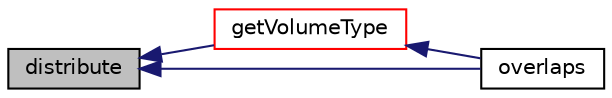 digraph "distribute"
{
  bgcolor="transparent";
  edge [fontname="Helvetica",fontsize="10",labelfontname="Helvetica",labelfontsize="10"];
  node [fontname="Helvetica",fontsize="10",shape=record];
  rankdir="LR";
  Node885 [label="distribute",height=0.2,width=0.4,color="black", fillcolor="grey75", style="filled", fontcolor="black"];
  Node885 -> Node886 [dir="back",color="midnightblue",fontsize="10",style="solid",fontname="Helvetica"];
  Node886 [label="getVolumeType",height=0.2,width=0.4,color="red",URL="$a26377.html#a1d3ba31549036f01425643d189858d2a",tooltip="Determine type (inside/outside/mixed) for point. unknown if. "];
  Node886 -> Node893 [dir="back",color="midnightblue",fontsize="10",style="solid",fontname="Helvetica"];
  Node893 [label="overlaps",height=0.2,width=0.4,color="black",URL="$a26377.html#a08f2ea4b6bed9e040b0e13009dfcc7b3",tooltip="Does any part of the surface overlap the supplied bound box? "];
  Node885 -> Node893 [dir="back",color="midnightblue",fontsize="10",style="solid",fontname="Helvetica"];
}
